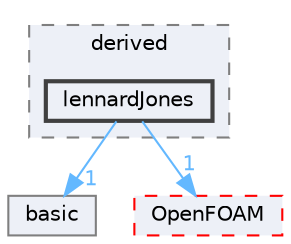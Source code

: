 digraph "src/lagrangian/molecularDynamics/potential/pairPotential/derived/lennardJones"
{
 // LATEX_PDF_SIZE
  bgcolor="transparent";
  edge [fontname=Helvetica,fontsize=10,labelfontname=Helvetica,labelfontsize=10];
  node [fontname=Helvetica,fontsize=10,shape=box,height=0.2,width=0.4];
  compound=true
  subgraph clusterdir_127cbda186355f052767641ca8d002f6 {
    graph [ bgcolor="#edf0f7", pencolor="grey50", label="derived", fontname=Helvetica,fontsize=10 style="filled,dashed", URL="dir_127cbda186355f052767641ca8d002f6.html",tooltip=""]
  dir_81c4dc31c1f41c7432f81a50c201e9f8 [label="lennardJones", fillcolor="#edf0f7", color="grey25", style="filled,bold", URL="dir_81c4dc31c1f41c7432f81a50c201e9f8.html",tooltip=""];
  }
  dir_af06faa01f54f232122be5fb12cfebde [label="basic", fillcolor="#edf0f7", color="grey50", style="filled", URL="dir_af06faa01f54f232122be5fb12cfebde.html",tooltip=""];
  dir_c5473ff19b20e6ec4dfe5c310b3778a8 [label="OpenFOAM", fillcolor="#edf0f7", color="red", style="filled,dashed", URL="dir_c5473ff19b20e6ec4dfe5c310b3778a8.html",tooltip=""];
  dir_81c4dc31c1f41c7432f81a50c201e9f8->dir_af06faa01f54f232122be5fb12cfebde [headlabel="1", labeldistance=1.5 headhref="dir_002137_000214.html" href="dir_002137_000214.html" color="steelblue1" fontcolor="steelblue1"];
  dir_81c4dc31c1f41c7432f81a50c201e9f8->dir_c5473ff19b20e6ec4dfe5c310b3778a8 [headlabel="1", labeldistance=1.5 headhref="dir_002137_002695.html" href="dir_002137_002695.html" color="steelblue1" fontcolor="steelblue1"];
}
